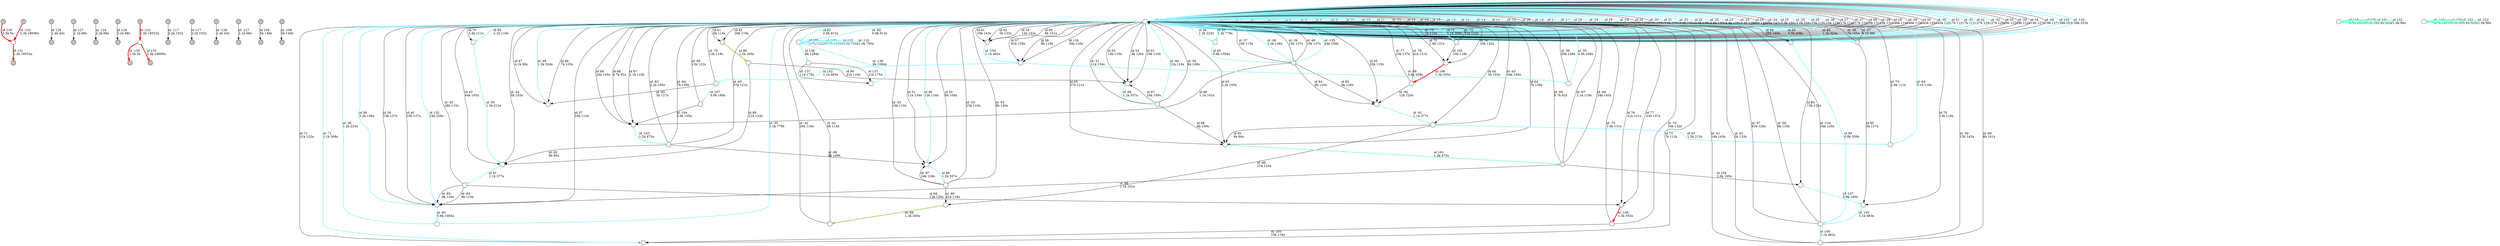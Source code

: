digraph {
nodesep = 0.5;
node [shape = circle, label = "", height = 0.3];
"0" [style = "filled", fillcolor = "grey"];
"1" [style = "filled", fillcolor = "grey"];
"2" [style = "filled", fillcolor = "grey"];
"3" [style = "filled", fillcolor = "grey"];
"4" [style = "filled", fillcolor = "grey"];
"5" [style = "filled", fillcolor = "grey"];
"6" [style = "filled", fillcolor = "grey"];
"7" [style = "filled", fillcolor = "grey"];
"8" [style = "filled", fillcolor = "grey"];
"9" [style = "filled", fillcolor = "grey"];
"10" [style = "filled", fillcolor = "grey"];
"11" [style = "filled", fillcolor = "grey"];
"12" [style = "filled", fillcolor = "grey"];
"13" [style = "filled", fillcolor = "grey"];
"14" [style = "filled", fillcolor = "grey"];
"15" [style = "filled", fillcolor = "grey"];
"16" [style = "filled", fillcolor = "grey"];
"17" [style = "filled", fillcolor = "grey"];
"18" [style = "filled", fillcolor = "grey"];
"19" [style = "filled", fillcolor = "grey"];
"20" [style = "filled", fillcolor = "grey"];
"21" [style = "filled", fillcolor = "grey"];
"22" [style = "filled", fillcolor = "grey"];
"23" [style = "filled", fillcolor = "grey"];
"24" [style = "filled", fillcolor = "grey"];
"25" [style = "filled", fillcolor = "grey"];
"26" -> "26" [label = "id 4\l1.5k 2364x", color = "cadetblue1" , penwidth = 3] ;
"26" -> "26" [label = "id -4\l1.5k 2364x", color = "cadetblue1" , penwidth = 3] ;
"26" -> "26" [label = "id 5\l2.2k 257x", color = "cadetblue1" , penwidth = 3] ;
"26" -> "26" [label = "id -5\l2.2k 257x", color = "cadetblue1" , penwidth = 3] ;
"26" -> "26" [label = "id 6\l0.8k 832x", color = "cadetblue1" , penwidth = 3] ;
"26" -> "26" [label = "id -6\l0.8k 832x", color = "cadetblue1" , penwidth = 3] ;
"26" -> "26" [label = "id 7\l1.5k 3082x", color = "cadetblue1" , penwidth = 3] ;
"26" -> "26" [label = "id -7\l1.5k 3082x", color = "cadetblue1" , penwidth = 3] ;
"26" -> "26" [label = "id 8\l1.1k 201x", color = "cadetblue1" , penwidth = 3] ;
"26" -> "26" [label = "id -8\l1.1k 201x", color = "cadetblue1" , penwidth = 3] ;
"26" -> "26" [label = "id 9\l0.5k 182x", color = "cadetblue1" , penwidth = 3] ;
"26" -> "26" [label = "id -9\l0.5k 182x", color = "cadetblue1" , penwidth = 3] ;
"26" -> "26" [label = "id 10\l3.6k 110x", color = "cadetblue1" , penwidth = 3] ;
"26" -> "26" [label = "id -10\l3.6k 110x", color = "cadetblue1" , penwidth = 3] ;
"26" -> "26" [label = "id 11\l1.8k 123x", color = "cadetblue1" , penwidth = 3] ;
"26" -> "26" [label = "id -11\l1.8k 123x", color = "cadetblue1" , penwidth = 3] ;
"26" -> "26" [label = "id 12\l6k 109x", color = "black"] ;
"26" -> "26" [label = "id -12\l6k 109x", color = "black"] ;
"26" -> "26" [label = "id 13\l28k 109x", color = "black"] ;
"26" -> "26" [label = "id -13\l28k 109x", color = "black"] ;
"26" -> "26" [label = "id 14\l4.8k 116x", color = "cadetblue1" , penwidth = 3] ;
"26" -> "26" [label = "id -14\l4.8k 116x", color = "cadetblue1" , penwidth = 3] ;
"26" -> "26" [label = "id 15\l3.6k 104x", color = "cadetblue1" , penwidth = 3] ;
"26" -> "26" [label = "id -15\l3.6k 104x", color = "cadetblue1" , penwidth = 3] ;
"26" -> "26" [label = "id 16\l8k 105x", color = "black"] ;
"26" -> "26" [label = "id -16\l8k 105x", color = "black"] ;
"26" -> "26" [label = "id 17\l3.5k 98x", color = "cadetblue1" , penwidth = 3] ;
"26" -> "26" [label = "id -17\l3.5k 98x", color = "cadetblue1" , penwidth = 3] ;
"26" -> "26" [label = "id 18\l0.6k 410x", color = "cadetblue1" , penwidth = 3] ;
"26" -> "26" [label = "id -18\l0.6k 410x", color = "cadetblue1" , penwidth = 3] ;
"26" -> "26" [label = "id 19\l0.6k 127x", color = "cadetblue1" , penwidth = 3] ;
"26" -> "26" [label = "id -19\l0.6k 127x", color = "cadetblue1" , penwidth = 3] ;
"26" -> "26" [label = "id 20\l25k 137x", color = "black"] ;
"26" -> "26" [label = "id -20\l25k 137x", color = "black"] ;
"26" -> "26" [label = "id 21\l3.6k 120x", color = "cadetblue1" , penwidth = 3] ;
"26" -> "26" [label = "id -21\l3.6k 120x", color = "cadetblue1" , penwidth = 3] ;
"26" -> "26" [label = "id 22\l3.5k 139x", color = "cadetblue1" , penwidth = 3] ;
"26" -> "26" [label = "id -22\l3.5k 139x", color = "cadetblue1" , penwidth = 3] ;
"26" -> "26" [label = "id 23\l4.4k 128x", color = "cadetblue1" , penwidth = 3] ;
"26" -> "26" [label = "id -23\l4.4k 128x", color = "cadetblue1" , penwidth = 3] ;
"26" -> "26" [label = "id 24\l6k 145x", color = "black"] ;
"26" -> "26" [label = "id -24\l6k 145x", color = "black"] ;
"26" -> "26" [label = "id 25\l3.0k 104x", color = "cadetblue1" , penwidth = 3] ;
"26" -> "26" [label = "id -25\l3.0k 104x", color = "cadetblue1" , penwidth = 3] ;
"26" -> "26" [label = "id 26\l15k 118x", color = "cadetblue1" , penwidth = 3] ;
"26" -> "26" [label = "id -26\l15k 118x", color = "cadetblue1" , penwidth = 3] ;
"26" -> "26" [label = "id 27\l17k 124x", color = "black"] ;
"26" -> "26" [label = "id -27\l17k 124x", color = "black"] ;
"26" -> "26" [label = "id 28\l9k 131x", color = "black"] ;
"26" -> "26" [label = "id -28\l9k 131x", color = "black"] ;
"26" -> "26" [label = "id 29\l46k 119x", color = "black"] ;
"26" -> "26" [label = "id -29\l46k 119x", color = "black"] ;
"26" -> "26" [label = "id 30\l45k 125x", color = "black"] ;
"26" -> "26" [label = "id -30\l45k 125x", color = "black"] ;
"26" -> "26" [label = "id 31\l7k 112x", color = "cadetblue1" , penwidth = 3] ;
"26" -> "26" [label = "id -31\l7k 112x", color = "cadetblue1" , penwidth = 3] ;
"26" -> "26" [label = "id 32\l27k 129x", color = "cadetblue1" , penwidth = 3] ;
"26" -> "26" [label = "id -32\l27k 129x", color = "cadetblue1" , penwidth = 3] ;
"26" -> "26" [label = "id 33\l9k 122x", color = "black"] ;
"26" -> "26" [label = "id -33\l9k 122x", color = "black"] ;
"26" -> "26" [label = "id 34\l19k 127x", color = "black"] ;
"26" -> "26" [label = "id -34\l19k 127x", color = "black"] ;
"26" -> "27" [label = "id 35\l1.2k 779x", color = "cadetblue1" , penwidth = 3] ;
"28" -> "26" [label = "id -35\l1.2k 779x", color = "cadetblue1" , penwidth = 3] ;
"26" -> "27" [label = "id 36\l1.2k 223x", color = "cadetblue1" , penwidth = 3] ;
"28" -> "26" [label = "id -36\l1.2k 223x", color = "cadetblue1" , penwidth = 3] ;
"26" -> "29" [label = "id 37\l16k 113x", color = "black"] ;
"30" -> "26" [label = "id -37\l16k 113x", color = "black"] ;
"26" -> "29" [label = "id 38\l3.2k 136x", color = "cadetblue1" , penwidth = 3] ;
"30" -> "26" [label = "id -38\l3.2k 136x", color = "cadetblue1" , penwidth = 3] ;
"26" -> "29" [label = "id 39\l15k 137x", color = "black"] ;
"30" -> "26" [label = "id -39\l15k 137x", color = "black"] ;
"26" -> "29" [label = "id 40\l10k 137x", color = "black"] ;
"30" -> "26" [label = "id -40\l10k 137x", color = "black"] ;
"26" -> "31" [label = "id 41\l6k 114x", color = "black"] ;
"32" -> "26" [label = "id -41\l6k 114x", color = "black"] ;
"26" -> "31" [label = "id 42\l26k 119x", color = "black"] ;
"32" -> "26" [label = "id -42\l26k 119x", color = "black"] ;
"26" -> "33" [label = "id 43\l44k 105x", color = "black"] ;
"34" -> "26" [label = "id -43\l44k 105x", color = "black"] ;
"26" -> "34" [label = "id 44\l5k 103x", color = "black"] ;
"33" -> "26" [label = "id -44\l5k 103x", color = "black"] ;
"26" -> "35" [label = "id 45\l28k 115x", color = "black"] ;
"36" -> "26" [label = "id -45\l28k 115x", color = "black"] ;
"26" -> "37" [label = "id 46\l7k 105x", color = "black"] ;
"38" -> "26" [label = "id -46\l7k 105x", color = "black"] ;
"26" -> "37" [label = "id 47\l4.1k 98x", color = "black"] ;
"38" -> "26" [label = "id -47\l4.1k 98x", color = "black"] ;
"26" -> "38" [label = "id 48\l1.3k 324x", color = "cadetblue1" , penwidth = 3] ;
"37" -> "26" [label = "id -48\l1.3k 324x", color = "cadetblue1" , penwidth = 3] ;
"26" -> "39" [label = "id 49\l12k 116x", color = "cadetblue1" , penwidth = 3] ;
"40" -> "26" [label = "id -49\l12k 116x", color = "cadetblue1" , penwidth = 3] ;
"26" -> "39" [label = "id 50\l6k 108x", color = "black"] ;
"40" -> "26" [label = "id -50\l6k 108x", color = "black"] ;
"26" -> "39" [label = "id 51\l11k 134x", color = "black"] ;
"40" -> "26" [label = "id -51\l11k 134x", color = "black"] ;
"26" -> "41" [label = "id 52\l19k 110x", color = "black"] ;
"42" -> "26" [label = "id -52\l19k 110x", color = "black"] ;
"26" -> "41" [label = "id 53\l13k 110x", color = "black"] ;
"42" -> "26" [label = "id -53\l13k 110x", color = "black"] ;
"26" -> "41" [label = "id 54\l9k 130x", color = "black"] ;
"42" -> "26" [label = "id -54\l9k 130x", color = "black"] ;
"26" -> "43" [label = "id 55\l0.9k 208x", color = "cadetblue1" , penwidth = 3] ;
"44" -> "26" [label = "id -55\l0.9k 208x", color = "cadetblue1" , penwidth = 3] ;
"26" -> "43" [label = "id 56\l50k 148x", color = "black"] ;
"44" -> "26" [label = "id -56\l50k 148x", color = "black"] ;
"26" -> "45" [label = "id 57\l81k 128x", color = "black"] ;
"46" -> "26" [label = "id -57\l81k 128x", color = "black"] ;
"26" -> "45" [label = "id 58\l8k 119x", color = "black"] ;
"46" -> "26" [label = "id -58\l8k 119x", color = "black"] ;
"26" -> "47" [label = "id 59\l15k 142x", color = "black"] ;
"48" -> "26" [label = "id -59\l15k 142x", color = "black"] ;
"26" -> "47" [label = "id 60\l8k 101x", color = "black"] ;
"48" -> "26" [label = "id -60\l8k 101x", color = "black"] ;
"26" -> "47" [label = "id 61\l16k 143x", color = "black"] ;
"48" -> "26" [label = "id -61\l16k 143x", color = "black"] ;
"26" -> "47" [label = "id 62\l5k 133x", color = "black"] ;
"48" -> "26" [label = "id -62\l5k 133x", color = "black"] ;
"26" -> "49" [label = "id 63\l2.2k 105x", color = "black"] ;
"50" -> "26" [label = "id -63\l2.2k 105x", color = "black"] ;
"26" -> "49" [label = "id 64\l7k 138x", color = "black"] ;
"50" -> "26" [label = "id -64\l7k 138x", color = "black"] ;
"26" -> "49" [label = "id 65\l37k 121x", color = "black"] ;
"50" -> "26" [label = "id -65\l37k 121x", color = "black"] ;
"26" -> "51" [label = "id 66\l0.7k 92x", color = "black"] ;
"52" -> "26" [label = "id -66\l0.7k 92x", color = "black"] ;
"26" -> "51" [label = "id 67\l2.1k 118x", color = "black"] ;
"52" -> "26" [label = "id -67\l2.1k 118x", color = "black"] ;
"26" -> "51" [label = "id 68\l24k 145x", color = "black"] ;
"52" -> "26" [label = "id -68\l24k 145x", color = "black"] ;
"26" -> "53" [label = "id 69\l3.1k 118x", color = "cadetblue1" , penwidth = 3] ;
"54" -> "26" [label = "id -69\l3.1k 118x", color = "cadetblue1" , penwidth = 3] ;
"26" -> "53" [label = "id 70\l2.4k 111x", color = "black"] ;
"54" -> "26" [label = "id -70\l2.4k 111x", color = "black"] ;
"26" -> "55" [label = "id 71\l1.1k 308x", color = "cadetblue1" , penwidth = 3] ;
"56" -> "26" [label = "id -71\l1.1k 308x", color = "cadetblue1" , penwidth = 3] ;
"26" -> "56" [label = "id 72\l31k 122x", color = "black"] ;
"55" -> "26" [label = "id -72\l31k 122x", color = "black"] ;
"26" -> "56" [label = "id 73\l7k 113x", color = "black"] ;
"55" -> "26" [label = "id -73\l7k 113x", color = "black"] ;
"26" -> "57" [label = "id 74\l34k 132x", color = "black"] ;
"58" -> "26" [label = "id -74\l34k 132x", color = "black"] ;
"26" -> "57" [label = "id 75\l1.6k 131x", color = "black"] ;
"58" -> "26" [label = "id -75\l1.6k 131x", color = "black"] ;
"26" -> "59" [label = "id 76\l41k 121x", color = "black"] ;
"60" -> "26" [label = "id -76\l41k 121x", color = "black"] ;
"26" -> "59" [label = "id 77\l23k 137x", color = "black"] ;
"60" -> "26" [label = "id -77\l23k 137x", color = "black"] ;
"26" -> "61" [label = "id 79\l13k 118x", color = "black"] ;
"62" -> "26" [label = "id -79\l13k 118x", color = "black"] ;
"26" -> "63" [label = "id 80\l13k 122x", color = "black"] ;
"64" -> "26" [label = "id -80\l13k 122x", color = "black"] ;
"26" -> "65" [label = "id 82\l0.9k 912x", color = "cadetblue1" , penwidth = 3] ;
"65" -> "26" [label = "id -82\l0.9k 912x", color = "cadetblue1" , penwidth = 3] ;
"27" -> "30" [label = "id 83\l0.8k 1004x", color = "cadetblue1" , penwidth = 3] ;
"29" -> "28" [label = "id -83\l0.8k 1004x", color = "cadetblue1" , penwidth = 3] ;
"30" -> "35" [label = "id 84\l9k 110x", color = "black"] ;
"36" -> "29" [label = "id -84\l9k 110x", color = "black"] ;
"30" -> "35" [label = "id 85\l9k 126x", color = "black"] ;
"36" -> "29" [label = "id -85\l9k 126x", color = "black"] ;
"30" -> "51" [label = "id 86\l1.1k 101x", color = "black"] ;
"52" -> "29" [label = "id -86\l1.1k 101x", color = "black"] ;
"31" -> "66" [label = "id 88\l1.2k 205x", color = "darkolivegreen3" , penwidth = 3] ;
"67" -> "32" [label = "id -88\l1.2k 205x", color = "darkolivegreen3" , penwidth = 3] ;
"66" -> "33" [label = "id 89\l21k 123x", color = "black"] ;
"34" -> "67" [label = "id -89\l21k 123x", color = "black"] ;
"66" -> "41" [label = "id 90\l41k 118x", color = "black"] ;
"42" -> "67" [label = "id -90\l41k 118x", color = "black"] ;
"33" -> "36" [label = "id 91\l1.1k 377x", color = "cadetblue1" , penwidth = 3] ;
"35" -> "34" [label = "id -91\l1.1k 377x", color = "cadetblue1" , penwidth = 3] ;
"34" -> "49" [label = "id 92\l6k 94x", color = "black"] ;
"50" -> "33" [label = "id -92\l6k 94x", color = "black"] ;
"34" -> "54" [label = "id 93\l1.5k 213x", color = "cadetblue1" , penwidth = 3] ;
"53" -> "33" [label = "id -93\l1.5k 213x", color = "cadetblue1" , penwidth = 3] ;
"36" -> "59" [label = "id 94\l12k 120x", color = "black"] ;
"60" -> "35" [label = "id -94\l12k 120x", color = "black"] ;
"38" -> "61" [label = "id 95\l5k 127x", color = "black"] ;
"62" -> "37" [label = "id -95\l5k 127x", color = "black"] ;
"39" -> "42" [label = "id 96\l1.2k 557x", color = "cadetblue1" , penwidth = 3] ;
"41" -> "40" [label = "id -96\l1.2k 557x", color = "cadetblue1" , penwidth = 3] ;
"40" -> "41" [label = "id 97\l24k 109x", color = "black"] ;
"42" -> "39" [label = "id -97\l24k 109x", color = "black"] ;
"40" -> "49" [label = "id 98\l8k 109x", color = "black"] ;
"50" -> "39" [label = "id -98\l8k 109x", color = "black"] ;
"43" -> "46" [label = "id 99\l0.8k 359x", color = "cadetblue1" , penwidth = 3] ;
"45" -> "44" [label = "id -99\l0.8k 359x", color = "cadetblue1" , penwidth = 3] ;
"46" -> "48" [label = "id 100\l1.1k 462x", color = "cadetblue1" , penwidth = 3] ;
"47" -> "45" [label = "id -100\l1.1k 462x", color = "cadetblue1" , penwidth = 3] ;
"45" -> "62" [label = "id 102\l1.1k 483x", color = "cadetblue1" , penwidth = 3] ;
"61" -> "46" [label = "id -102\l1.1k 483x", color = "cadetblue1" , penwidth = 3] ;
"49" -> "52" [label = "id 103\l1.2k 475x", color = "aquamarine1" , penwidth = 3] ;
"51" -> "50" [label = "id -103\l1.2k 475x", color = "aquamarine1" , penwidth = 3] ;
"52" -> "63" [label = "id 104\l3.0k 105x", color = "black"] ;
"64" -> "51" [label = "id -104\l3.0k 105x", color = "black"] ;
"55" -> "57" [label = "id 105\l10k 118x", color = "black"] ;
"58" -> "56" [label = "id -105\l10k 118x", color = "black"] ;
"57" -> "60" [label = "id 106\l1.3k 355x", color = "red" , penwidth = 3] ;
"59" -> "58" [label = "id -106\l1.3k 355x", color = "red" , penwidth = 3] ;
"62" -> "64" [label = "id 107\l0.9k 180x", color = "cadetblue1" , penwidth = 3] ;
"63" -> "61" [label = "id -107\l0.9k 180x", color = "cadetblue1" , penwidth = 3] ;
"22" -> "23" [label = "id 108\l5k 149x", color = "black"] ;
"24" -> "25" [label = "id -108\l5k 149x", color = "black"] ;
"65" -> "65" [label = "id 109\l0.7k 1322x", color = "cadetblue1" , penwidth = 3] ;
"65" -> "65" [label = "id -109\l0.7k 1322x", color = "cadetblue1" , penwidth = 3] ;
"65" -> "65" [label = "id 110\l1.0k 750x", color = "cadetblue1" , penwidth = 3] ;
"65" -> "65" [label = "id -110\l1.0k 750x", color = "cadetblue1" , penwidth = 3] ;
"9" -> "14" [label = "id 117\l2.2k 102x", color = "black"] ;
"12" -> "8" [label = "id -117\l2.2k 102x", color = "black"] ;
"68" -> "68" [label = "id 119\l0.7k 1350x", color = "aquamarine1" , penwidth = 3] ;
"69" -> "69" [label = "id -119\l0.7k 1350x", color = "aquamarine1" , penwidth = 3] ;
"68" -> "68" [label = "id 120\l0.8k 5x", color = "aquamarine1" , penwidth = 3] ;
"69" -> "69" [label = "id -120\l0.8k 5x", color = "aquamarine1" , penwidth = 3] ;
"68" -> "68" [label = "id 121\l0.8k 925x", color = "aquamarine1" , penwidth = 3] ;
"69" -> "69" [label = "id -121\l0.8k 925x", color = "aquamarine1" , penwidth = 3] ;
"68" -> "68" [label = "id 122\l1.0k 86x", color = "aquamarine1" , penwidth = 3] ;
"69" -> "69" [label = "id -122\l1.0k 86x", color = "aquamarine1" , penwidth = 3] ;
"19" -> "5" [label = "id 124\l2.2k 68x", color = "black"] ;
"4" -> "3" [label = "id -124\l2.2k 68x", color = "black"] ;
"2" -> "10" [label = "id 127\l2.1k 68x", color = "black"] ;
"20" -> "17" [label = "id -127\l2.1k 68x", color = "black"] ;
"15" -> "1" [label = "id 128\l2.4k 45x", color = "black"] ;
"21" -> "13" [label = "id -128\l2.4k 45x", color = "black"] ;
"0" -> "70" [label = "id 130\l2.3k 0x", color = "red" , penwidth = 3] ;
"71" -> "11" [label = "id -130\l2.3k 0x", color = "red" , penwidth = 3] ;
"70" -> "7" [label = "id 131\l1.2k 18552x", color = "red" , penwidth = 3] ;
"6" -> "71" [label = "id -131\l1.2k 18552x", color = "red" , penwidth = 3] ;
"71" -> "18" [label = "id 132\l2.3k 18696x", color = "red" , penwidth = 3] ;
"16" -> "70" [label = "id -132\l2.3k 18696x", color = "red" , penwidth = 3] ;
"26" -> "26" [label = "id 133\l38k 253x", color = "cadetblue1" , penwidth = 3] ;
"26" -> "26" [label = "id -133\l38k 253x", color = "cadetblue1" , penwidth = 3] ;
"26" -> "45" [label = "id 134\l34k 120x", color = "black"] ;
"46" -> "26" [label = "id -134\l34k 120x", color = "black"] ;
"26" -> "29" [label = "id 135\l24k 258x", color = "cadetblue1" , penwidth = 3] ;
"30" -> "26" [label = "id -135\l24k 258x", color = "cadetblue1" , penwidth = 3] ;
"65" -> "72" [label = "id 136\l8k 1284x", color = "cadetblue1" , penwidth = 3] ;
"73" -> "65" [label = "id -136\l8k 1284x", color = "cadetblue1" , penwidth = 3] ;
"72" -> "73" [label = "id 137\l11k 175x", color = "black"] ;
"72" -> "73" [label = "id -137\l11k 175x", color = "black"] ;
}
